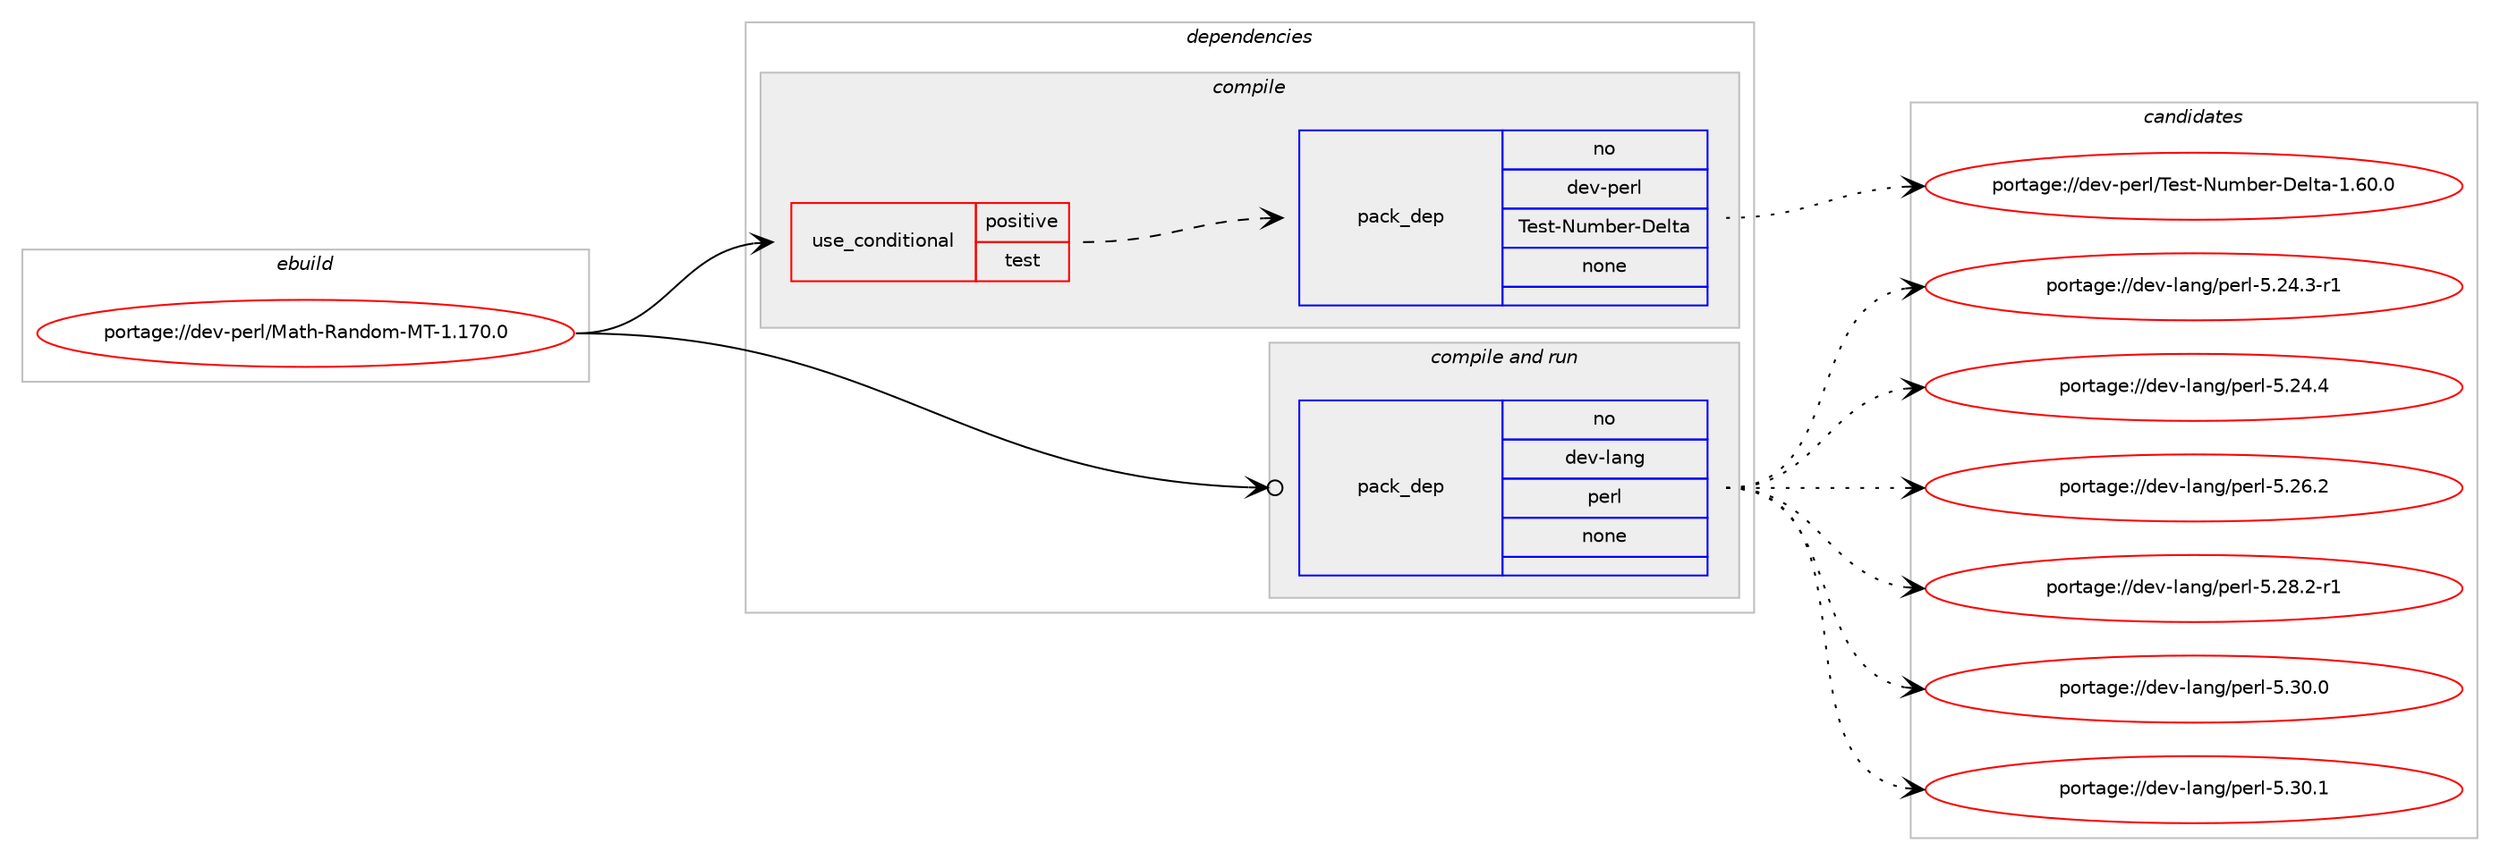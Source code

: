 digraph prolog {

# *************
# Graph options
# *************

newrank=true;
concentrate=true;
compound=true;
graph [rankdir=LR,fontname=Helvetica,fontsize=10,ranksep=1.5];#, ranksep=2.5, nodesep=0.2];
edge  [arrowhead=vee];
node  [fontname=Helvetica,fontsize=10];

# **********
# The ebuild
# **********

subgraph cluster_leftcol {
color=gray;
rank=same;
label=<<i>ebuild</i>>;
id [label="portage://dev-perl/Math-Random-MT-1.170.0", color=red, width=4, href="../dev-perl/Math-Random-MT-1.170.0.svg"];
}

# ****************
# The dependencies
# ****************

subgraph cluster_midcol {
color=gray;
label=<<i>dependencies</i>>;
subgraph cluster_compile {
fillcolor="#eeeeee";
style=filled;
label=<<i>compile</i>>;
subgraph cond23243 {
dependency116071 [label=<<TABLE BORDER="0" CELLBORDER="1" CELLSPACING="0" CELLPADDING="4"><TR><TD ROWSPAN="3" CELLPADDING="10">use_conditional</TD></TR><TR><TD>positive</TD></TR><TR><TD>test</TD></TR></TABLE>>, shape=none, color=red];
subgraph pack89645 {
dependency116072 [label=<<TABLE BORDER="0" CELLBORDER="1" CELLSPACING="0" CELLPADDING="4" WIDTH="220"><TR><TD ROWSPAN="6" CELLPADDING="30">pack_dep</TD></TR><TR><TD WIDTH="110">no</TD></TR><TR><TD>dev-perl</TD></TR><TR><TD>Test-Number-Delta</TD></TR><TR><TD>none</TD></TR><TR><TD></TD></TR></TABLE>>, shape=none, color=blue];
}
dependency116071:e -> dependency116072:w [weight=20,style="dashed",arrowhead="vee"];
}
id:e -> dependency116071:w [weight=20,style="solid",arrowhead="vee"];
}
subgraph cluster_compileandrun {
fillcolor="#eeeeee";
style=filled;
label=<<i>compile and run</i>>;
subgraph pack89646 {
dependency116073 [label=<<TABLE BORDER="0" CELLBORDER="1" CELLSPACING="0" CELLPADDING="4" WIDTH="220"><TR><TD ROWSPAN="6" CELLPADDING="30">pack_dep</TD></TR><TR><TD WIDTH="110">no</TD></TR><TR><TD>dev-lang</TD></TR><TR><TD>perl</TD></TR><TR><TD>none</TD></TR><TR><TD></TD></TR></TABLE>>, shape=none, color=blue];
}
id:e -> dependency116073:w [weight=20,style="solid",arrowhead="odotvee"];
}
subgraph cluster_run {
fillcolor="#eeeeee";
style=filled;
label=<<i>run</i>>;
}
}

# **************
# The candidates
# **************

subgraph cluster_choices {
rank=same;
color=gray;
label=<<i>candidates</i>>;

subgraph choice89645 {
color=black;
nodesep=1;
choiceportage10010111845112101114108478410111511645781171099810111445681011081169745494654484648 [label="portage://dev-perl/Test-Number-Delta-1.60.0", color=red, width=4,href="../dev-perl/Test-Number-Delta-1.60.0.svg"];
dependency116072:e -> choiceportage10010111845112101114108478410111511645781171099810111445681011081169745494654484648:w [style=dotted,weight="100"];
}
subgraph choice89646 {
color=black;
nodesep=1;
choiceportage100101118451089711010347112101114108455346505246514511449 [label="portage://dev-lang/perl-5.24.3-r1", color=red, width=4,href="../dev-lang/perl-5.24.3-r1.svg"];
choiceportage10010111845108971101034711210111410845534650524652 [label="portage://dev-lang/perl-5.24.4", color=red, width=4,href="../dev-lang/perl-5.24.4.svg"];
choiceportage10010111845108971101034711210111410845534650544650 [label="portage://dev-lang/perl-5.26.2", color=red, width=4,href="../dev-lang/perl-5.26.2.svg"];
choiceportage100101118451089711010347112101114108455346505646504511449 [label="portage://dev-lang/perl-5.28.2-r1", color=red, width=4,href="../dev-lang/perl-5.28.2-r1.svg"];
choiceportage10010111845108971101034711210111410845534651484648 [label="portage://dev-lang/perl-5.30.0", color=red, width=4,href="../dev-lang/perl-5.30.0.svg"];
choiceportage10010111845108971101034711210111410845534651484649 [label="portage://dev-lang/perl-5.30.1", color=red, width=4,href="../dev-lang/perl-5.30.1.svg"];
dependency116073:e -> choiceportage100101118451089711010347112101114108455346505246514511449:w [style=dotted,weight="100"];
dependency116073:e -> choiceportage10010111845108971101034711210111410845534650524652:w [style=dotted,weight="100"];
dependency116073:e -> choiceportage10010111845108971101034711210111410845534650544650:w [style=dotted,weight="100"];
dependency116073:e -> choiceportage100101118451089711010347112101114108455346505646504511449:w [style=dotted,weight="100"];
dependency116073:e -> choiceportage10010111845108971101034711210111410845534651484648:w [style=dotted,weight="100"];
dependency116073:e -> choiceportage10010111845108971101034711210111410845534651484649:w [style=dotted,weight="100"];
}
}

}
